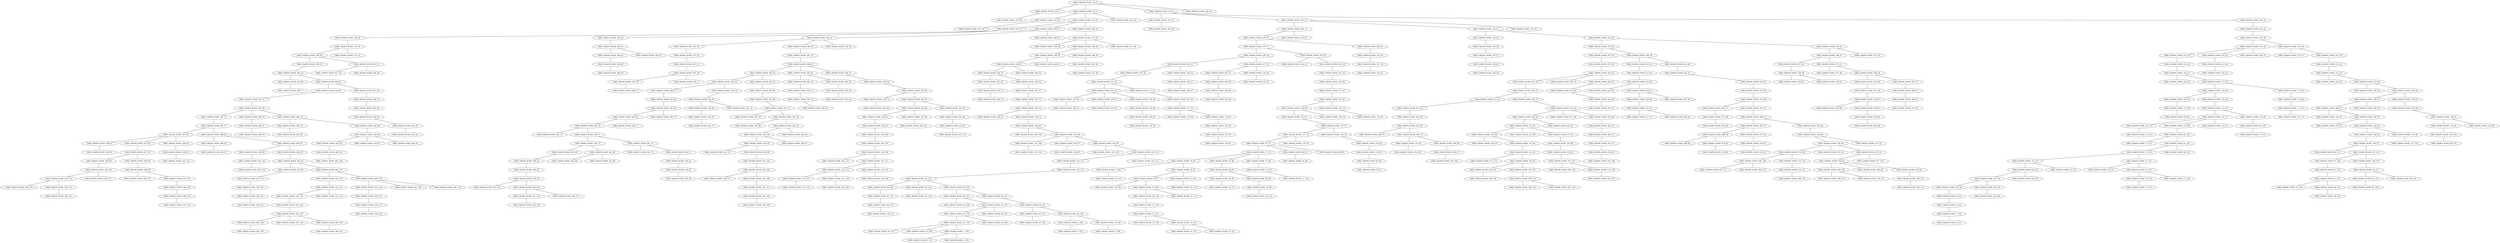 graph GRID_GRAPH_DIJKSTRA{
GRID_GRAPH_NODE_312_0 -- GRID_GRAPH_NODE_332_17 [weight=18];
GRID_GRAPH_NODE_312_0 -- GRID_GRAPH_NODE_311_6 [weight=9];
GRID_GRAPH_NODE_312_0 -- GRID_GRAPH_NODE_313_6 [weight=2];
GRID_GRAPH_NODE_312_0 -- GRID_GRAPH_NODE_292_19 [weight=18];
GRID_GRAPH_NODE_311_6 -- GRID_GRAPH_NODE_331_22 [weight=12];
GRID_GRAPH_NODE_311_6 -- GRID_GRAPH_NODE_310_10 [weight=9];
GRID_GRAPH_NODE_311_6 -- GRID_GRAPH_NODE_291_24 [weight=2];
GRID_GRAPH_NODE_313_6 -- GRID_GRAPH_NODE_333_23 [weight=10];
GRID_GRAPH_NODE_313_6 -- GRID_GRAPH_NODE_314_10 [weight=15];
GRID_GRAPH_NODE_313_6 -- GRID_GRAPH_NODE_293_10 [weight=1];
GRID_GRAPH_NODE_293_10 -- GRID_GRAPH_NODE_273_22 [weight=2];
GRID_GRAPH_NODE_310_10 -- GRID_GRAPH_NODE_330_25 [weight=16];
GRID_GRAPH_NODE_310_10 -- GRID_GRAPH_NODE_309_21 [weight=11];
GRID_GRAPH_NODE_310_10 -- GRID_GRAPH_NODE_290_18 [weight=18];
GRID_GRAPH_NODE_314_10 -- GRID_GRAPH_NODE_294_11 [weight=10];
GRID_GRAPH_NODE_314_10 -- GRID_GRAPH_NODE_334_12 [weight=2];
GRID_GRAPH_NODE_314_10 -- GRID_GRAPH_NODE_315_25 [weight=5];
GRID_GRAPH_NODE_294_11 -- GRID_GRAPH_NODE_295_16 [weight=1];
GRID_GRAPH_NODE_294_11 -- GRID_GRAPH_NODE_274_21 [weight=14];
GRID_GRAPH_NODE_334_12 -- GRID_GRAPH_NODE_335_30 [weight=11];
GRID_GRAPH_NODE_334_12 -- GRID_GRAPH_NODE_354_18 [weight=7];
GRID_GRAPH_NODE_295_16 -- GRID_GRAPH_NODE_275_17 [weight=17];
GRID_GRAPH_NODE_295_16 -- GRID_GRAPH_NODE_296_21 [weight=1];
GRID_GRAPH_NODE_275_17 -- GRID_GRAPH_NODE_276_18 [weight=8];
GRID_GRAPH_NODE_275_17 -- GRID_GRAPH_NODE_255_24 [weight=2];
GRID_GRAPH_NODE_332_17 -- GRID_GRAPH_NODE_352_29 [weight=5];
GRID_GRAPH_NODE_276_18 -- GRID_GRAPH_NODE_256_21 [weight=2];
GRID_GRAPH_NODE_276_18 -- GRID_GRAPH_NODE_277_25 [weight=18];
GRID_GRAPH_NODE_290_18 -- GRID_GRAPH_NODE_270_20 [weight=2];
GRID_GRAPH_NODE_354_18 -- GRID_GRAPH_NODE_374_20 [weight=11];
GRID_GRAPH_NODE_354_18 -- GRID_GRAPH_NODE_355_24 [weight=2];
GRID_GRAPH_NODE_270_20 -- GRID_GRAPH_NODE_250_38 [weight=18];
GRID_GRAPH_NODE_270_20 -- GRID_GRAPH_NODE_269_36 [weight=18];
GRID_GRAPH_NODE_270_20 -- GRID_GRAPH_NODE_271_35 [weight=8];
GRID_GRAPH_NODE_374_20 -- GRID_GRAPH_NODE_373_35 [weight=15];
GRID_GRAPH_NODE_374_20 -- GRID_GRAPH_NODE_394_38 [weight=16];
GRID_GRAPH_NODE_256_21 -- GRID_GRAPH_NODE_257_24 [weight=6];
GRID_GRAPH_NODE_256_21 -- GRID_GRAPH_NODE_236_22 [weight=6];
GRID_GRAPH_NODE_296_21 -- GRID_GRAPH_NODE_316_30 [weight=19];
GRID_GRAPH_NODE_309_21 -- GRID_GRAPH_NODE_308_25 [weight=8];
GRID_GRAPH_NODE_309_21 -- GRID_GRAPH_NODE_289_35 [weight=11];
GRID_GRAPH_NODE_236_22 -- GRID_GRAPH_NODE_216_37 [weight=11];
GRID_GRAPH_NODE_273_22 -- GRID_GRAPH_NODE_253_28 [weight=19];
GRID_GRAPH_NODE_331_22 -- GRID_GRAPH_NODE_351_28 [weight=6];
GRID_GRAPH_NODE_333_23 -- GRID_GRAPH_NODE_353_28 [weight=19];
GRID_GRAPH_NODE_255_24 -- GRID_GRAPH_NODE_254_25 [weight=7];
GRID_GRAPH_NODE_255_24 -- GRID_GRAPH_NODE_235_29 [weight=9];
GRID_GRAPH_NODE_257_24 -- GRID_GRAPH_NODE_237_29 [weight=6];
GRID_GRAPH_NODE_355_24 -- GRID_GRAPH_NODE_356_27 [weight=16];
GRID_GRAPH_NODE_355_24 -- GRID_GRAPH_NODE_375_32 [weight=10];
GRID_GRAPH_NODE_277_25 -- GRID_GRAPH_NODE_297_31 [weight=6];
GRID_GRAPH_NODE_277_25 -- GRID_GRAPH_NODE_278_36 [weight=16];
GRID_GRAPH_NODE_308_25 -- GRID_GRAPH_NODE_307_29 [weight=8];
GRID_GRAPH_NODE_308_25 -- GRID_GRAPH_NODE_288_30 [weight=9];
GRID_GRAPH_NODE_308_25 -- GRID_GRAPH_NODE_328_42 [weight=9];
GRID_GRAPH_NODE_330_25 -- GRID_GRAPH_NODE_350_28 [weight=2];
GRID_GRAPH_NODE_330_25 -- GRID_GRAPH_NODE_329_28 [weight=3];
GRID_GRAPH_NODE_356_27 -- GRID_GRAPH_NODE_357_39 [weight=4];
GRID_GRAPH_NODE_356_27 -- GRID_GRAPH_NODE_376_31 [weight=9];
GRID_GRAPH_NODE_253_28 -- GRID_GRAPH_NODE_233_36 [weight=12];
GRID_GRAPH_NODE_253_28 -- GRID_GRAPH_NODE_252_30 [weight=4];
GRID_GRAPH_NODE_329_28 -- GRID_GRAPH_NODE_349_31 [weight=18];
GRID_GRAPH_NODE_350_28 -- GRID_GRAPH_NODE_370_34 [weight=10];
GRID_GRAPH_NODE_235_29 -- GRID_GRAPH_NODE_215_35 [weight=4];
GRID_GRAPH_NODE_237_29 -- GRID_GRAPH_NODE_238_36 [weight=16];
GRID_GRAPH_NODE_237_29 -- GRID_GRAPH_NODE_217_41 [weight=7];
GRID_GRAPH_NODE_307_29 -- GRID_GRAPH_NODE_327_42 [weight=15];
GRID_GRAPH_NODE_252_30 -- GRID_GRAPH_NODE_272_32 [weight=13];
GRID_GRAPH_NODE_252_30 -- GRID_GRAPH_NODE_251_39 [weight=5];
GRID_GRAPH_NODE_288_30 -- GRID_GRAPH_NODE_287_35 [weight=11];
GRID_GRAPH_NODE_316_30 -- GRID_GRAPH_NODE_317_38 [weight=13];
GRID_GRAPH_NODE_335_30 -- GRID_GRAPH_NODE_336_36 [weight=16];
GRID_GRAPH_NODE_297_31 -- GRID_GRAPH_NODE_298_36 [weight=10];
GRID_GRAPH_NODE_349_31 -- GRID_GRAPH_NODE_369_42 [weight=16];
GRID_GRAPH_NODE_349_31 -- GRID_GRAPH_NODE_348_43 [weight=10];
GRID_GRAPH_NODE_376_31 -- GRID_GRAPH_NODE_377_49 [weight=10];
GRID_GRAPH_NODE_376_31 -- GRID_GRAPH_NODE_396_38 [weight=10];
GRID_GRAPH_NODE_370_34 -- GRID_GRAPH_NODE_390_49 [weight=6];
GRID_GRAPH_NODE_370_34 -- GRID_GRAPH_NODE_371_41 [weight=7];
GRID_GRAPH_NODE_215_35 -- GRID_GRAPH_NODE_195_46 [weight=19];
GRID_GRAPH_NODE_287_35 -- GRID_GRAPH_NODE_286_38 [weight=14];
GRID_GRAPH_NODE_373_35 -- GRID_GRAPH_NODE_372_40 [weight=16];
GRID_GRAPH_NODE_233_36 -- GRID_GRAPH_NODE_213_43 [weight=5];
GRID_GRAPH_NODE_233_36 -- GRID_GRAPH_NODE_232_42 [weight=3];
GRID_GRAPH_NODE_233_36 -- GRID_GRAPH_NODE_234_37 [weight=17];
GRID_GRAPH_NODE_238_36 -- GRID_GRAPH_NODE_218_39 [weight=1];
GRID_GRAPH_NODE_238_36 -- GRID_GRAPH_NODE_258_37 [weight=17];
GRID_GRAPH_NODE_238_36 -- GRID_GRAPH_NODE_239_40 [weight=8];
GRID_GRAPH_NODE_269_36 -- GRID_GRAPH_NODE_249_39 [weight=16];
GRID_GRAPH_NODE_269_36 -- GRID_GRAPH_NODE_268_38 [weight=17];
GRID_GRAPH_NODE_278_36 -- GRID_GRAPH_NODE_279_41 [weight=8];
GRID_GRAPH_NODE_298_36 -- GRID_GRAPH_NODE_299_44 [weight=11];
GRID_GRAPH_NODE_336_36 -- GRID_GRAPH_NODE_337_37 [weight=19];
GRID_GRAPH_NODE_216_37 -- GRID_GRAPH_NODE_196_47 [weight=16];
GRID_GRAPH_NODE_258_37 -- GRID_GRAPH_NODE_259_42 [weight=1];
GRID_GRAPH_NODE_337_37 -- GRID_GRAPH_NODE_338_44 [weight=11];
GRID_GRAPH_NODE_268_38 -- GRID_GRAPH_NODE_267_43 [weight=18];
GRID_GRAPH_NODE_286_38 -- GRID_GRAPH_NODE_306_40 [weight=13];
GRID_GRAPH_NODE_286_38 -- GRID_GRAPH_NODE_285_47 [weight=6];
GRID_GRAPH_NODE_286_38 -- GRID_GRAPH_NODE_266_42 [weight=18];
GRID_GRAPH_NODE_317_38 -- GRID_GRAPH_NODE_318_41 [weight=15];
GRID_GRAPH_NODE_394_38 -- GRID_GRAPH_NODE_395_42 [weight=7];
GRID_GRAPH_NODE_394_38 -- GRID_GRAPH_NODE_414_49 [weight=9];
GRID_GRAPH_NODE_396_38 -- GRID_GRAPH_NODE_416_46 [weight=12];
GRID_GRAPH_NODE_396_38 -- GRID_GRAPH_NODE_397_47 [weight=11];
GRID_GRAPH_NODE_218_39 -- GRID_GRAPH_NODE_198_57 [weight=7];
GRID_GRAPH_NODE_249_39 -- GRID_GRAPH_NODE_229_47 [weight=16];
GRID_GRAPH_NODE_249_39 -- GRID_GRAPH_NODE_248_54 [weight=15];
GRID_GRAPH_NODE_251_39 -- GRID_GRAPH_NODE_231_42 [weight=13];
GRID_GRAPH_NODE_357_39 -- GRID_GRAPH_NODE_358_48 [weight=1];
GRID_GRAPH_NODE_239_40 -- GRID_GRAPH_NODE_219_49 [weight=16];
GRID_GRAPH_NODE_306_40 -- GRID_GRAPH_NODE_326_44 [weight=14];
GRID_GRAPH_NODE_306_40 -- GRID_GRAPH_NODE_305_42 [weight=5];
GRID_GRAPH_NODE_372_40 -- GRID_GRAPH_NODE_392_41 [weight=11];
GRID_GRAPH_NODE_217_41 -- GRID_GRAPH_NODE_197_50 [weight=3];
GRID_GRAPH_NODE_392_41 -- GRID_GRAPH_NODE_412_48 [weight=2];
GRID_GRAPH_NODE_392_41 -- GRID_GRAPH_NODE_391_45 [weight=15];
GRID_GRAPH_NODE_392_41 -- GRID_GRAPH_NODE_393_45 [weight=12];
GRID_GRAPH_NODE_231_42 -- GRID_GRAPH_NODE_211_43 [weight=3];
GRID_GRAPH_NODE_232_42 -- GRID_GRAPH_NODE_212_44 [weight=2];
GRID_GRAPH_NODE_266_42 -- GRID_GRAPH_NODE_246_58 [weight=15];
GRID_GRAPH_NODE_305_42 -- GRID_GRAPH_NODE_304_56 [weight=6];
GRID_GRAPH_NODE_327_42 -- GRID_GRAPH_NODE_347_45 [weight=14];
GRID_GRAPH_NODE_369_42 -- GRID_GRAPH_NODE_368_46 [weight=19];
GRID_GRAPH_NODE_395_42 -- GRID_GRAPH_NODE_415_49 [weight=15];
GRID_GRAPH_NODE_211_43 -- GRID_GRAPH_NODE_191_60 [weight=17];
GRID_GRAPH_NODE_211_43 -- GRID_GRAPH_NODE_210_46 [weight=16];
GRID_GRAPH_NODE_213_43 -- GRID_GRAPH_NODE_214_44 [weight=17];
GRID_GRAPH_NODE_267_43 -- GRID_GRAPH_NODE_247_58 [weight=2];
GRID_GRAPH_NODE_212_44 -- GRID_GRAPH_NODE_192_53 [weight=10];
GRID_GRAPH_NODE_214_44 -- GRID_GRAPH_NODE_194_47 [weight=11];
GRID_GRAPH_NODE_299_44 -- GRID_GRAPH_NODE_319_50 [weight=10];
GRID_GRAPH_NODE_326_44 -- GRID_GRAPH_NODE_346_57 [weight=7];
GRID_GRAPH_NODE_326_44 -- GRID_GRAPH_NODE_325_56 [weight=5];
GRID_GRAPH_NODE_338_44 -- GRID_GRAPH_NODE_339_56 [weight=6];
GRID_GRAPH_NODE_347_45 -- GRID_GRAPH_NODE_367_59 [weight=17];
GRID_GRAPH_NODE_393_45 -- GRID_GRAPH_NODE_413_46 [weight=4];
GRID_GRAPH_NODE_195_46 -- GRID_GRAPH_NODE_175_51 [weight=2];
GRID_GRAPH_NODE_210_46 -- GRID_GRAPH_NODE_230_50 [weight=9];
GRID_GRAPH_NODE_210_46 -- GRID_GRAPH_NODE_190_54 [weight=5];
GRID_GRAPH_NODE_368_46 -- GRID_GRAPH_NODE_388_56 [weight=16];
GRID_GRAPH_NODE_413_46 -- GRID_GRAPH_NODE_433_60 [weight=3];
GRID_GRAPH_NODE_416_46 -- GRID_GRAPH_NODE_417_50 [weight=9];
GRID_GRAPH_NODE_194_47 -- GRID_GRAPH_NODE_193_58 [weight=18];
GRID_GRAPH_NODE_194_47 -- GRID_GRAPH_NODE_174_50 [weight=18];
GRID_GRAPH_NODE_229_47 -- GRID_GRAPH_NODE_228_54 [weight=9];
GRID_GRAPH_NODE_229_47 -- GRID_GRAPH_NODE_209_54 [weight=6];
GRID_GRAPH_NODE_285_47 -- GRID_GRAPH_NODE_284_53 [weight=19];
GRID_GRAPH_NODE_285_47 -- GRID_GRAPH_NODE_265_59 [weight=9];
GRID_GRAPH_NODE_397_47 -- GRID_GRAPH_NODE_398_51 [weight=8];
GRID_GRAPH_NODE_358_48 -- GRID_GRAPH_NODE_359_65 [weight=10];
GRID_GRAPH_NODE_358_48 -- GRID_GRAPH_NODE_378_53 [weight=9];
GRID_GRAPH_NODE_412_48 -- GRID_GRAPH_NODE_432_55 [weight=5];
GRID_GRAPH_NODE_219_49 -- GRID_GRAPH_NODE_199_65 [weight=14];
GRID_GRAPH_NODE_390_49 -- GRID_GRAPH_NODE_389_55 [weight=16];
GRID_GRAPH_NODE_390_49 -- GRID_GRAPH_NODE_410_53 [weight=4];
GRID_GRAPH_NODE_414_49 -- GRID_GRAPH_NODE_434_55 [weight=19];
GRID_GRAPH_NODE_415_49 -- GRID_GRAPH_NODE_435_50 [weight=16];
GRID_GRAPH_NODE_174_50 -- GRID_GRAPH_NODE_154_60 [weight=18];
GRID_GRAPH_NODE_174_50 -- GRID_GRAPH_NODE_173_63 [weight=4];
GRID_GRAPH_NODE_197_50 -- GRID_GRAPH_NODE_177_55 [weight=11];
GRID_GRAPH_NODE_417_50 -- GRID_GRAPH_NODE_418_57 [weight=9];
GRID_GRAPH_NODE_435_50 -- GRID_GRAPH_NODE_455_63 [weight=3];
GRID_GRAPH_NODE_435_50 -- GRID_GRAPH_NODE_436_52 [weight=16];
GRID_GRAPH_NODE_175_51 -- GRID_GRAPH_NODE_155_65 [weight=15];
GRID_GRAPH_NODE_398_51 -- GRID_GRAPH_NODE_399_53 [weight=10];
GRID_GRAPH_NODE_436_52 -- GRID_GRAPH_NODE_456_58 [weight=19];
GRID_GRAPH_NODE_436_52 -- GRID_GRAPH_NODE_437_60 [weight=15];
GRID_GRAPH_NODE_284_53 -- GRID_GRAPH_NODE_283_72 [weight=11];
GRID_GRAPH_NODE_399_53 -- GRID_GRAPH_NODE_379_54 [weight=16];
GRID_GRAPH_NODE_410_53 -- GRID_GRAPH_NODE_411_54 [weight=4];
GRID_GRAPH_NODE_410_53 -- GRID_GRAPH_NODE_430_58 [weight=12];
GRID_GRAPH_NODE_190_54 -- GRID_GRAPH_NODE_189_57 [weight=14];
GRID_GRAPH_NODE_190_54 -- GRID_GRAPH_NODE_170_63 [weight=16];
GRID_GRAPH_NODE_228_54 -- GRID_GRAPH_NODE_227_63 [weight=15];
GRID_GRAPH_NODE_228_54 -- GRID_GRAPH_NODE_208_56 [weight=6];
GRID_GRAPH_NODE_177_55 -- GRID_GRAPH_NODE_176_56 [weight=15];
GRID_GRAPH_NODE_177_55 -- GRID_GRAPH_NODE_178_63 [weight=15];
GRID_GRAPH_NODE_389_55 -- GRID_GRAPH_NODE_409_56 [weight=6];
GRID_GRAPH_NODE_432_55 -- GRID_GRAPH_NODE_431_61 [weight=4];
GRID_GRAPH_NODE_432_55 -- GRID_GRAPH_NODE_452_57 [weight=9];
GRID_GRAPH_NODE_434_55 -- GRID_GRAPH_NODE_454_56 [weight=5];
GRID_GRAPH_NODE_208_56 -- GRID_GRAPH_NODE_207_71 [weight=17];
GRID_GRAPH_NODE_304_56 -- GRID_GRAPH_NODE_303_66 [weight=15];
GRID_GRAPH_NODE_325_56 -- GRID_GRAPH_NODE_324_60 [weight=3];
GRID_GRAPH_NODE_409_56 -- GRID_GRAPH_NODE_429_68 [weight=18];
GRID_GRAPH_NODE_409_56 -- GRID_GRAPH_NODE_408_61 [weight=3];
GRID_GRAPH_NODE_454_56 -- GRID_GRAPH_NODE_474_62 [weight=15];
GRID_GRAPH_NODE_189_57 -- GRID_GRAPH_NODE_169_63 [weight=11];
GRID_GRAPH_NODE_189_57 -- GRID_GRAPH_NODE_188_70 [weight=16];
GRID_GRAPH_NODE_346_57 -- GRID_GRAPH_NODE_345_58 [weight=19];
GRID_GRAPH_NODE_418_57 -- GRID_GRAPH_NODE_419_66 [weight=6];
GRID_GRAPH_NODE_418_57 -- GRID_GRAPH_NODE_438_67 [weight=4];
GRID_GRAPH_NODE_452_57 -- GRID_GRAPH_NODE_472_58 [weight=2];
GRID_GRAPH_NODE_246_58 -- GRID_GRAPH_NODE_245_65 [weight=6];
GRID_GRAPH_NODE_345_58 -- GRID_GRAPH_NODE_365_60 [weight=6];
GRID_GRAPH_NODE_456_58 -- GRID_GRAPH_NODE_457_65 [weight=4];
GRID_GRAPH_NODE_472_58 -- GRID_GRAPH_NODE_492_68 [weight=9];
GRID_GRAPH_NODE_472_58 -- GRID_GRAPH_NODE_471_69 [weight=5];
GRID_GRAPH_NODE_472_58 -- GRID_GRAPH_NODE_473_69 [weight=19];
GRID_GRAPH_NODE_265_59 -- GRID_GRAPH_NODE_264_68 [weight=5];
GRID_GRAPH_NODE_367_59 -- GRID_GRAPH_NODE_387_68 [weight=3];
GRID_GRAPH_NODE_367_59 -- GRID_GRAPH_NODE_366_71 [weight=11];
GRID_GRAPH_NODE_154_60 -- GRID_GRAPH_NODE_134_76 [weight=4];
GRID_GRAPH_NODE_154_60 -- GRID_GRAPH_NODE_153_64 [weight=8];
GRID_GRAPH_NODE_324_60 -- GRID_GRAPH_NODE_344_64 [weight=18];
GRID_GRAPH_NODE_324_60 -- GRID_GRAPH_NODE_323_73 [weight=4];
GRID_GRAPH_NODE_365_60 -- GRID_GRAPH_NODE_364_63 [weight=16];
GRID_GRAPH_NODE_365_60 -- GRID_GRAPH_NODE_385_79 [weight=17];
GRID_GRAPH_NODE_433_60 -- GRID_GRAPH_NODE_453_67 [weight=15];
GRID_GRAPH_NODE_408_61 -- GRID_GRAPH_NODE_428_66 [weight=9];
GRID_GRAPH_NODE_408_61 -- GRID_GRAPH_NODE_407_66 [weight=10];
GRID_GRAPH_NODE_431_61 -- GRID_GRAPH_NODE_451_65 [weight=3];
GRID_GRAPH_NODE_474_62 -- GRID_GRAPH_NODE_475_68 [weight=13];
GRID_GRAPH_NODE_169_63 -- GRID_GRAPH_NODE_149_79 [weight=19];
GRID_GRAPH_NODE_169_63 -- GRID_GRAPH_NODE_168_70 [weight=5];
GRID_GRAPH_NODE_170_63 -- GRID_GRAPH_NODE_150_68 [weight=4];
GRID_GRAPH_NODE_173_63 -- GRID_GRAPH_NODE_172_66 [weight=18];
GRID_GRAPH_NODE_178_63 -- GRID_GRAPH_NODE_158_70 [weight=15];
GRID_GRAPH_NODE_227_63 -- GRID_GRAPH_NODE_226_71 [weight=10];
GRID_GRAPH_NODE_364_63 -- GRID_GRAPH_NODE_363_70 [weight=12];
GRID_GRAPH_NODE_364_63 -- GRID_GRAPH_NODE_384_77 [weight=17];
GRID_GRAPH_NODE_153_64 -- GRID_GRAPH_NODE_133_70 [weight=6];
GRID_GRAPH_NODE_344_64 -- GRID_GRAPH_NODE_343_67 [weight=6];
GRID_GRAPH_NODE_155_65 -- GRID_GRAPH_NODE_156_66 [weight=11];
GRID_GRAPH_NODE_155_65 -- GRID_GRAPH_NODE_135_78 [weight=14];
GRID_GRAPH_NODE_199_65 -- GRID_GRAPH_NODE_179_78 [weight=17];
GRID_GRAPH_NODE_245_65 -- GRID_GRAPH_NODE_225_76 [weight=5];
GRID_GRAPH_NODE_245_65 -- GRID_GRAPH_NODE_244_79 [weight=19];
GRID_GRAPH_NODE_451_65 -- GRID_GRAPH_NODE_450_66 [weight=10];
GRID_GRAPH_NODE_457_65 -- GRID_GRAPH_NODE_477_76 [weight=18];
GRID_GRAPH_NODE_457_65 -- GRID_GRAPH_NODE_458_83 [weight=1];
GRID_GRAPH_NODE_156_66 -- GRID_GRAPH_NODE_157_67 [weight=11];
GRID_GRAPH_NODE_156_66 -- GRID_GRAPH_NODE_136_78 [weight=2];
GRID_GRAPH_NODE_172_66 -- GRID_GRAPH_NODE_171_67 [weight=5];
GRID_GRAPH_NODE_303_66 -- GRID_GRAPH_NODE_302_75 [weight=12];
GRID_GRAPH_NODE_407_66 -- GRID_GRAPH_NODE_406_74 [weight=3];
GRID_GRAPH_NODE_428_66 -- GRID_GRAPH_NODE_427_67 [weight=3];
GRID_GRAPH_NODE_450_66 -- GRID_GRAPH_NODE_470_68 [weight=19];
GRID_GRAPH_NODE_157_67 -- GRID_GRAPH_NODE_137_70 [weight=1];
GRID_GRAPH_NODE_171_67 -- GRID_GRAPH_NODE_151_73 [weight=17];
GRID_GRAPH_NODE_343_67 -- GRID_GRAPH_NODE_342_78 [weight=13];
GRID_GRAPH_NODE_427_67 -- GRID_GRAPH_NODE_447_69 [weight=9];
GRID_GRAPH_NODE_438_67 -- GRID_GRAPH_NODE_439_83 [weight=7];
GRID_GRAPH_NODE_150_68 -- GRID_GRAPH_NODE_130_83 [weight=2];
GRID_GRAPH_NODE_264_68 -- GRID_GRAPH_NODE_263_82 [weight=4];
GRID_GRAPH_NODE_387_68 -- GRID_GRAPH_NODE_386_75 [weight=9];
GRID_GRAPH_NODE_429_68 -- GRID_GRAPH_NODE_449_77 [weight=7];
GRID_GRAPH_NODE_470_68 -- GRID_GRAPH_NODE_469_76 [weight=13];
GRID_GRAPH_NODE_470_68 -- GRID_GRAPH_NODE_490_76 [weight=12];
GRID_GRAPH_NODE_475_68 -- GRID_GRAPH_NODE_495_71 [weight=3];
GRID_GRAPH_NODE_475_68 -- GRID_GRAPH_NODE_476_70 [weight=18];
GRID_GRAPH_NODE_492_68 -- GRID_GRAPH_NODE_512_74 [weight=7];
GRID_GRAPH_NODE_492_68 -- GRID_GRAPH_NODE_491_81 [weight=16];
GRID_GRAPH_NODE_447_69 -- GRID_GRAPH_NODE_467_73 [weight=18];
GRID_GRAPH_NODE_447_69 -- GRID_GRAPH_NODE_448_70 [weight=12];
GRID_GRAPH_NODE_447_69 -- GRID_GRAPH_NODE_446_72 [weight=8];
GRID_GRAPH_NODE_473_69 -- GRID_GRAPH_NODE_493_72 [weight=5];
GRID_GRAPH_NODE_133_70 -- GRID_GRAPH_NODE_132_71 [weight=18];
GRID_GRAPH_NODE_133_70 -- GRID_GRAPH_NODE_113_87 [weight=8];
GRID_GRAPH_NODE_137_70 -- GRID_GRAPH_NODE_117_73 [weight=1];
GRID_GRAPH_NODE_137_70 -- GRID_GRAPH_NODE_138_79 [weight=10];
GRID_GRAPH_NODE_158_70 -- GRID_GRAPH_NODE_159_76 [weight=13];
GRID_GRAPH_NODE_168_70 -- GRID_GRAPH_NODE_167_81 [weight=3];
GRID_GRAPH_NODE_168_70 -- GRID_GRAPH_NODE_148_82 [weight=2];
GRID_GRAPH_NODE_363_70 -- GRID_GRAPH_NODE_383_74 [weight=14];
GRID_GRAPH_NODE_363_70 -- GRID_GRAPH_NODE_362_71 [weight=17];
GRID_GRAPH_NODE_448_70 -- GRID_GRAPH_NODE_468_71 [weight=7];
GRID_GRAPH_NODE_476_70 -- GRID_GRAPH_NODE_496_74 [weight=14];
GRID_GRAPH_NODE_132_71 -- GRID_GRAPH_NODE_131_79 [weight=4];
GRID_GRAPH_NODE_132_71 -- GRID_GRAPH_NODE_112_86 [weight=8];
GRID_GRAPH_NODE_132_71 -- GRID_GRAPH_NODE_152_73 [weight=11];
GRID_GRAPH_NODE_207_71 -- GRID_GRAPH_NODE_187_72 [weight=6];
GRID_GRAPH_NODE_226_71 -- GRID_GRAPH_NODE_206_75 [weight=11];
GRID_GRAPH_NODE_362_71 -- GRID_GRAPH_NODE_382_72 [weight=16];
GRID_GRAPH_NODE_362_71 -- GRID_GRAPH_NODE_361_72 [weight=7];
GRID_GRAPH_NODE_468_71 -- GRID_GRAPH_NODE_488_78 [weight=2];
GRID_GRAPH_NODE_495_71 -- GRID_GRAPH_NODE_515_86 [weight=16];
GRID_GRAPH_NODE_187_72 -- GRID_GRAPH_NODE_186_74 [weight=13];
GRID_GRAPH_NODE_283_72 -- GRID_GRAPH_NODE_282_78 [weight=4];
GRID_GRAPH_NODE_361_72 -- GRID_GRAPH_NODE_341_79 [weight=17];
GRID_GRAPH_NODE_361_72 -- GRID_GRAPH_NODE_360_73 [weight=6];
GRID_GRAPH_NODE_382_72 -- GRID_GRAPH_NODE_381_80 [weight=16];
GRID_GRAPH_NODE_382_72 -- GRID_GRAPH_NODE_402_89 [weight=10];
GRID_GRAPH_NODE_446_72 -- GRID_GRAPH_NODE_426_79 [weight=14];
GRID_GRAPH_NODE_446_72 -- GRID_GRAPH_NODE_445_84 [weight=4];
GRID_GRAPH_NODE_493_72 -- GRID_GRAPH_NODE_494_73 [weight=9];
GRID_GRAPH_NODE_117_73 -- GRID_GRAPH_NODE_97_77 [weight=9];
GRID_GRAPH_NODE_117_73 -- GRID_GRAPH_NODE_116_79 [weight=18];
GRID_GRAPH_NODE_360_73 -- GRID_GRAPH_NODE_340_81 [weight=15];
GRID_GRAPH_NODE_467_73 -- GRID_GRAPH_NODE_487_77 [weight=13];
GRID_GRAPH_NODE_494_73 -- GRID_GRAPH_NODE_514_75 [weight=4];
GRID_GRAPH_NODE_186_74 -- GRID_GRAPH_NODE_185_93 [weight=2];
GRID_GRAPH_NODE_186_74 -- GRID_GRAPH_NODE_166_76 [weight=7];
GRID_GRAPH_NODE_406_74 -- GRID_GRAPH_NODE_405_82 [weight=11];
GRID_GRAPH_NODE_496_74 -- GRID_GRAPH_NODE_497_76 [weight=9];
GRID_GRAPH_NODE_496_74 -- GRID_GRAPH_NODE_516_84 [weight=5];
GRID_GRAPH_NODE_512_74 -- GRID_GRAPH_NODE_532_80 [weight=9];
GRID_GRAPH_NODE_512_74 -- GRID_GRAPH_NODE_511_90 [weight=10];
GRID_GRAPH_NODE_512_74 -- GRID_GRAPH_NODE_513_76 [weight=11];
GRID_GRAPH_NODE_302_75 -- GRID_GRAPH_NODE_322_78 [weight=15];
GRID_GRAPH_NODE_302_75 -- GRID_GRAPH_NODE_301_82 [weight=14];
GRID_GRAPH_NODE_514_75 -- GRID_GRAPH_NODE_534_94 [weight=15];
GRID_GRAPH_NODE_134_76 -- GRID_GRAPH_NODE_114_90 [weight=11];
GRID_GRAPH_NODE_159_76 -- GRID_GRAPH_NODE_139_92 [weight=1];
GRID_GRAPH_NODE_166_76 -- GRID_GRAPH_NODE_146_84 [weight=18];
GRID_GRAPH_NODE_225_76 -- GRID_GRAPH_NODE_205_84 [weight=7];
GRID_GRAPH_NODE_490_76 -- GRID_GRAPH_NODE_510_95 [weight=14];
GRID_GRAPH_NODE_490_76 -- GRID_GRAPH_NODE_489_80 [weight=7];
GRID_GRAPH_NODE_497_76 -- GRID_GRAPH_NODE_498_90 [weight=2];
GRID_GRAPH_NODE_497_76 -- GRID_GRAPH_NODE_517_85 [weight=19];
GRID_GRAPH_NODE_513_76 -- GRID_GRAPH_NODE_533_88 [weight=9];
GRID_GRAPH_NODE_487_77 -- GRID_GRAPH_NODE_507_80 [weight=17];
GRID_GRAPH_NODE_487_77 -- GRID_GRAPH_NODE_486_80 [weight=12];
GRID_GRAPH_NODE_97_77 -- GRID_GRAPH_NODE_77_79 [weight=12];
GRID_GRAPH_NODE_97_77 -- GRID_GRAPH_NODE_96_83 [weight=11];
GRID_GRAPH_NODE_97_77 -- GRID_GRAPH_NODE_98_89 [weight=2];
GRID_GRAPH_NODE_135_78 -- GRID_GRAPH_NODE_115_97 [weight=9];
GRID_GRAPH_NODE_282_78 -- GRID_GRAPH_NODE_262_87 [weight=1];
GRID_GRAPH_NODE_131_79 -- GRID_GRAPH_NODE_111_91 [weight=13];
GRID_GRAPH_NODE_138_79 -- GRID_GRAPH_NODE_118_82 [weight=3];
GRID_GRAPH_NODE_244_79 -- GRID_GRAPH_NODE_224_84 [weight=14];
GRID_GRAPH_NODE_244_79 -- GRID_GRAPH_NODE_243_81 [weight=2];
GRID_GRAPH_NODE_426_79 -- GRID_GRAPH_NODE_425_85 [weight=13];
GRID_GRAPH_NODE_77_79 -- GRID_GRAPH_NODE_76_93 [weight=2];
GRID_GRAPH_NODE_77_79 -- GRID_GRAPH_NODE_78_86 [weight=6];
GRID_GRAPH_NODE_77_79 -- GRID_GRAPH_NODE_57_96 [weight=19];
GRID_GRAPH_NODE_381_80 -- GRID_GRAPH_NODE_380_82 [weight=2];
GRID_GRAPH_NODE_486_80 -- GRID_GRAPH_NODE_466_82 [weight=5];
GRID_GRAPH_NODE_486_80 -- GRID_GRAPH_NODE_485_87 [weight=4];
GRID_GRAPH_NODE_489_80 -- GRID_GRAPH_NODE_509_97 [weight=15];
GRID_GRAPH_NODE_507_80 -- GRID_GRAPH_NODE_508_87 [weight=1];
GRID_GRAPH_NODE_507_80 -- GRID_GRAPH_NODE_527_82 [weight=6];
GRID_GRAPH_NODE_507_80 -- GRID_GRAPH_NODE_506_83 [weight=7];
GRID_GRAPH_NODE_532_80 -- GRID_GRAPH_NODE_552_95 [weight=11];
GRID_GRAPH_NODE_532_80 -- GRID_GRAPH_NODE_531_86 [weight=10];
GRID_GRAPH_NODE_243_81 -- GRID_GRAPH_NODE_242_89 [weight=14];
GRID_GRAPH_NODE_340_81 -- GRID_GRAPH_NODE_320_87 [weight=11];
GRID_GRAPH_NODE_118_82 -- GRID_GRAPH_NODE_119_85 [weight=4];
GRID_GRAPH_NODE_148_82 -- GRID_GRAPH_NODE_128_93 [weight=17];
GRID_GRAPH_NODE_148_82 -- GRID_GRAPH_NODE_147_90 [weight=8];
GRID_GRAPH_NODE_301_82 -- GRID_GRAPH_NODE_321_88 [weight=5];
GRID_GRAPH_NODE_301_82 -- GRID_GRAPH_NODE_281_83 [weight=4];
GRID_GRAPH_NODE_380_82 -- GRID_GRAPH_NODE_400_91 [weight=5];
GRID_GRAPH_NODE_405_82 -- GRID_GRAPH_NODE_404_85 [weight=16];
GRID_GRAPH_NODE_466_82 -- GRID_GRAPH_NODE_465_97 [weight=18];
GRID_GRAPH_NODE_527_82 -- GRID_GRAPH_NODE_547_95 [weight=8];
GRID_GRAPH_NODE_130_83 -- GRID_GRAPH_NODE_110_95 [weight=7];
GRID_GRAPH_NODE_130_83 -- GRID_GRAPH_NODE_129_88 [weight=2];
GRID_GRAPH_NODE_281_83 -- GRID_GRAPH_NODE_261_86 [weight=6];
GRID_GRAPH_NODE_281_83 -- GRID_GRAPH_NODE_280_94 [weight=5];
GRID_GRAPH_NODE_439_83 -- GRID_GRAPH_NODE_459_84 [weight=2];
GRID_GRAPH_NODE_506_83 -- GRID_GRAPH_NODE_526_95 [weight=19];
GRID_GRAPH_NODE_96_83 -- GRID_GRAPH_NODE_95_99 [weight=4];
GRID_GRAPH_NODE_146_84 -- GRID_GRAPH_NODE_126_102 [weight=14];
GRID_GRAPH_NODE_146_84 -- GRID_GRAPH_NODE_145_85 [weight=4];
GRID_GRAPH_NODE_224_84 -- GRID_GRAPH_NODE_204_91 [weight=1];
GRID_GRAPH_NODE_224_84 -- GRID_GRAPH_NODE_223_90 [weight=4];
GRID_GRAPH_NODE_445_84 -- GRID_GRAPH_NODE_444_86 [weight=19];
GRID_GRAPH_NODE_516_84 -- GRID_GRAPH_NODE_536_86 [weight=9];
GRID_GRAPH_NODE_119_85 -- GRID_GRAPH_NODE_99_88 [weight=14];
GRID_GRAPH_NODE_145_85 -- GRID_GRAPH_NODE_125_104 [weight=11];
GRID_GRAPH_NODE_145_85 -- GRID_GRAPH_NODE_165_87 [weight=16];
GRID_GRAPH_NODE_145_85 -- GRID_GRAPH_NODE_144_98 [weight=11];
GRID_GRAPH_NODE_404_85 -- GRID_GRAPH_NODE_403_87 [weight=1];
GRID_GRAPH_NODE_517_85 -- GRID_GRAPH_NODE_518_91 [weight=7];
GRID_GRAPH_NODE_112_86 -- GRID_GRAPH_NODE_92_102 [weight=15];
GRID_GRAPH_NODE_261_86 -- GRID_GRAPH_NODE_241_94 [weight=18];
GRID_GRAPH_NODE_261_86 -- GRID_GRAPH_NODE_260_97 [weight=13];
GRID_GRAPH_NODE_444_86 -- GRID_GRAPH_NODE_443_92 [weight=16];
GRID_GRAPH_NODE_444_86 -- GRID_GRAPH_NODE_424_87 [weight=16];
GRID_GRAPH_NODE_444_86 -- GRID_GRAPH_NODE_464_91 [weight=9];
GRID_GRAPH_NODE_515_86 -- GRID_GRAPH_NODE_535_89 [weight=15];
GRID_GRAPH_NODE_531_86 -- GRID_GRAPH_NODE_551_94 [weight=15];
GRID_GRAPH_NODE_536_86 -- GRID_GRAPH_NODE_556_89 [weight=4];
GRID_GRAPH_NODE_536_86 -- GRID_GRAPH_NODE_537_93 [weight=1];
GRID_GRAPH_NODE_78_86 -- GRID_GRAPH_NODE_58_87 [weight=14];
GRID_GRAPH_NODE_113_87 -- GRID_GRAPH_NODE_93_100 [weight=5];
GRID_GRAPH_NODE_165_87 -- GRID_GRAPH_NODE_164_95 [weight=16];
GRID_GRAPH_NODE_320_87 -- GRID_GRAPH_NODE_300_99 [weight=13];
GRID_GRAPH_NODE_403_87 -- GRID_GRAPH_NODE_423_92 [weight=13];
GRID_GRAPH_NODE_485_87 -- GRID_GRAPH_NODE_505_98 [weight=6];
GRID_GRAPH_NODE_485_87 -- GRID_GRAPH_NODE_484_93 [weight=17];
GRID_GRAPH_NODE_508_87 -- GRID_GRAPH_NODE_528_93 [weight=2];
GRID_GRAPH_NODE_58_87 -- GRID_GRAPH_NODE_38_99 [weight=14];
GRID_GRAPH_NODE_58_87 -- GRID_GRAPH_NODE_59_89 [weight=9];
GRID_GRAPH_NODE_533_88 -- GRID_GRAPH_NODE_553_95 [weight=7];
GRID_GRAPH_NODE_99_88 -- GRID_GRAPH_NODE_79_91 [weight=18];
GRID_GRAPH_NODE_242_89 -- GRID_GRAPH_NODE_222_95 [weight=7];
GRID_GRAPH_NODE_402_89 -- GRID_GRAPH_NODE_422_99 [weight=7];
GRID_GRAPH_NODE_402_89 -- GRID_GRAPH_NODE_401_90 [weight=17];
GRID_GRAPH_NODE_556_89 -- GRID_GRAPH_NODE_576_104 [weight=17];
GRID_GRAPH_NODE_556_89 -- GRID_GRAPH_NODE_555_93 [weight=13];
GRID_GRAPH_NODE_556_89 -- GRID_GRAPH_NODE_557_91 [weight=15];
GRID_GRAPH_NODE_59_89 -- GRID_GRAPH_NODE_39_99 [weight=6];
GRID_GRAPH_NODE_114_90 -- GRID_GRAPH_NODE_94_99 [weight=17];
GRID_GRAPH_NODE_147_90 -- GRID_GRAPH_NODE_127_103 [weight=16];
GRID_GRAPH_NODE_223_90 -- GRID_GRAPH_NODE_203_102 [weight=3];
GRID_GRAPH_NODE_498_90 -- GRID_GRAPH_NODE_499_98 [weight=7];
GRID_GRAPH_NODE_498_90 -- GRID_GRAPH_NODE_478_91 [weight=16];
GRID_GRAPH_NODE_204_91 -- GRID_GRAPH_NODE_184_93 [weight=4];
GRID_GRAPH_NODE_400_91 -- GRID_GRAPH_NODE_420_92 [weight=7];
GRID_GRAPH_NODE_478_91 -- GRID_GRAPH_NODE_479_96 [weight=8];
GRID_GRAPH_NODE_518_91 -- GRID_GRAPH_NODE_519_95 [weight=10];
GRID_GRAPH_NODE_557_91 -- GRID_GRAPH_NODE_558_94 [weight=6];
GRID_GRAPH_NODE_557_91 -- GRID_GRAPH_NODE_577_102 [weight=16];
GRID_GRAPH_NODE_420_92 -- GRID_GRAPH_NODE_421_102 [weight=3];
GRID_GRAPH_NODE_420_92 -- GRID_GRAPH_NODE_440_101 [weight=18];
GRID_GRAPH_NODE_443_92 -- GRID_GRAPH_NODE_463_94 [weight=12];
GRID_GRAPH_NODE_128_93 -- GRID_GRAPH_NODE_108_97 [weight=4];
GRID_GRAPH_NODE_184_93 -- GRID_GRAPH_NODE_183_100 [weight=15];
GRID_GRAPH_NODE_484_93 -- GRID_GRAPH_NODE_483_94 [weight=3];
GRID_GRAPH_NODE_76_93 -- GRID_GRAPH_NODE_75_96 [weight=3];
GRID_GRAPH_NODE_76_93 -- GRID_GRAPH_NODE_56_95 [weight=12];
GRID_GRAPH_NODE_241_94 -- GRID_GRAPH_NODE_221_107 [weight=5];
GRID_GRAPH_NODE_241_94 -- GRID_GRAPH_NODE_240_96 [weight=13];
GRID_GRAPH_NODE_463_94 -- GRID_GRAPH_NODE_462_100 [weight=6];
GRID_GRAPH_NODE_483_94 -- GRID_GRAPH_NODE_503_98 [weight=18];
GRID_GRAPH_NODE_483_94 -- GRID_GRAPH_NODE_482_101 [weight=12];
GRID_GRAPH_NODE_534_94 -- GRID_GRAPH_NODE_554_106 [weight=16];
GRID_GRAPH_NODE_551_94 -- GRID_GRAPH_NODE_571_112 [weight=2];
GRID_GRAPH_NODE_551_94 -- GRID_GRAPH_NODE_550_95 [weight=18];
GRID_GRAPH_NODE_558_94 -- GRID_GRAPH_NODE_559_100 [weight=15];
GRID_GRAPH_NODE_558_94 -- GRID_GRAPH_NODE_538_98 [weight=15];
GRID_GRAPH_NODE_558_94 -- GRID_GRAPH_NODE_578_95 [weight=7];
GRID_GRAPH_NODE_110_95 -- GRID_GRAPH_NODE_109_102 [weight=9];
GRID_GRAPH_NODE_222_95 -- GRID_GRAPH_NODE_202_112 [weight=6];
GRID_GRAPH_NODE_510_95 -- GRID_GRAPH_NODE_530_100 [weight=7];
GRID_GRAPH_NODE_526_95 -- GRID_GRAPH_NODE_525_112 [weight=7];
GRID_GRAPH_NODE_547_95 -- GRID_GRAPH_NODE_546_96 [weight=7];
GRID_GRAPH_NODE_547_95 -- GRID_GRAPH_NODE_548_96 [weight=9];
GRID_GRAPH_NODE_550_95 -- GRID_GRAPH_NODE_549_101 [weight=14];
GRID_GRAPH_NODE_550_95 -- GRID_GRAPH_NODE_570_107 [weight=14];
GRID_GRAPH_NODE_553_95 -- GRID_GRAPH_NODE_573_101 [weight=2];
GRID_GRAPH_NODE_56_95 -- GRID_GRAPH_NODE_36_97 [weight=14];
GRID_GRAPH_NODE_56_95 -- GRID_GRAPH_NODE_55_105 [weight=13];
GRID_GRAPH_NODE_578_95 -- GRID_GRAPH_NODE_598_101 [weight=7];
GRID_GRAPH_NODE_240_96 -- GRID_GRAPH_NODE_220_101 [weight=18];
GRID_GRAPH_NODE_546_96 -- GRID_GRAPH_NODE_545_103 [weight=18];
GRID_GRAPH_NODE_548_96 -- GRID_GRAPH_NODE_568_99 [weight=10];
GRID_GRAPH_NODE_57_96 -- GRID_GRAPH_NODE_37_101 [weight=16];
GRID_GRAPH_NODE_75_96 -- GRID_GRAPH_NODE_74_112 [weight=15];
GRID_GRAPH_NODE_108_97 -- GRID_GRAPH_NODE_88_112 [weight=12];
GRID_GRAPH_NODE_108_97 -- GRID_GRAPH_NODE_107_101 [weight=19];
GRID_GRAPH_NODE_36_97 -- GRID_GRAPH_NODE_16_105 [weight=11];
GRID_GRAPH_NODE_36_97 -- GRID_GRAPH_NODE_35_100 [weight=9];
GRID_GRAPH_NODE_509_97 -- GRID_GRAPH_NODE_529_104 [weight=1];
GRID_GRAPH_NODE_144_98 -- GRID_GRAPH_NODE_143_105 [weight=16];
GRID_GRAPH_NODE_144_98 -- GRID_GRAPH_NODE_124_110 [weight=3];
GRID_GRAPH_NODE_503_98 -- GRID_GRAPH_NODE_523_115 [weight=3];
GRID_GRAPH_NODE_505_98 -- GRID_GRAPH_NODE_504_103 [weight=16];
GRID_GRAPH_NODE_38_99 -- GRID_GRAPH_NODE_18_112 [weight=15];
GRID_GRAPH_NODE_39_99 -- GRID_GRAPH_NODE_19_113 [weight=2];
GRID_GRAPH_NODE_568_99 -- GRID_GRAPH_NODE_588_114 [weight=16];
GRID_GRAPH_NODE_568_99 -- GRID_GRAPH_NODE_567_103 [weight=14];
GRID_GRAPH_NODE_183_100 -- GRID_GRAPH_NODE_163_105 [weight=17];
GRID_GRAPH_NODE_35_100 -- GRID_GRAPH_NODE_34_118 [weight=3];
GRID_GRAPH_NODE_35_100 -- GRID_GRAPH_NODE_15_114 [weight=1];
GRID_GRAPH_NODE_559_100 -- GRID_GRAPH_NODE_539_101 [weight=9];
GRID_GRAPH_NODE_559_100 -- GRID_GRAPH_NODE_579_101 [weight=1];
GRID_GRAPH_NODE_93_100 -- GRID_GRAPH_NODE_73_115 [weight=19];
GRID_GRAPH_NODE_107_101 -- GRID_GRAPH_NODE_87_120 [weight=13];
GRID_GRAPH_NODE_107_101 -- GRID_GRAPH_NODE_106_107 [weight=18];
GRID_GRAPH_NODE_220_101 -- GRID_GRAPH_NODE_200_102 [weight=7];
GRID_GRAPH_NODE_37_101 -- GRID_GRAPH_NODE_17_114 [weight=15];
GRID_GRAPH_NODE_440_101 -- GRID_GRAPH_NODE_441_103 [weight=18];
GRID_GRAPH_NODE_440_101 -- GRID_GRAPH_NODE_460_117 [weight=6];
GRID_GRAPH_NODE_482_101 -- GRID_GRAPH_NODE_502_110 [weight=10];
GRID_GRAPH_NODE_482_101 -- GRID_GRAPH_NODE_481_102 [weight=5];
GRID_GRAPH_NODE_549_101 -- GRID_GRAPH_NODE_569_106 [weight=18];
GRID_GRAPH_NODE_573_101 -- GRID_GRAPH_NODE_593_120 [weight=4];
GRID_GRAPH_NODE_573_101 -- GRID_GRAPH_NODE_572_108 [weight=7];
GRID_GRAPH_NODE_598_101 -- GRID_GRAPH_NODE_599_114 [weight=3];
GRID_GRAPH_NODE_109_102 -- GRID_GRAPH_NODE_89_114 [weight=4];
GRID_GRAPH_NODE_200_102 -- GRID_GRAPH_NODE_180_111 [weight=14];
GRID_GRAPH_NODE_200_102 -- GRID_GRAPH_NODE_201_106 [weight=16];
GRID_GRAPH_NODE_481_102 -- GRID_GRAPH_NODE_501_120 [weight=12];
GRID_GRAPH_NODE_481_102 -- GRID_GRAPH_NODE_461_104 [weight=8];
GRID_GRAPH_NODE_481_102 -- GRID_GRAPH_NODE_480_119 [weight=5];
GRID_GRAPH_NODE_92_102 -- GRID_GRAPH_NODE_72_113 [weight=4];
GRID_GRAPH_NODE_92_102 -- GRID_GRAPH_NODE_91_103 [weight=17];
GRID_GRAPH_NODE_441_103 -- GRID_GRAPH_NODE_442_106 [weight=9];
GRID_GRAPH_NODE_504_103 -- GRID_GRAPH_NODE_524_116 [weight=16];
GRID_GRAPH_NODE_545_103 -- GRID_GRAPH_NODE_565_112 [weight=1];
GRID_GRAPH_NODE_545_103 -- GRID_GRAPH_NODE_544_115 [weight=3];
GRID_GRAPH_NODE_567_103 -- GRID_GRAPH_NODE_566_106 [weight=11];
GRID_GRAPH_NODE_91_103 -- GRID_GRAPH_NODE_71_110 [weight=14];
GRID_GRAPH_NODE_91_103 -- GRID_GRAPH_NODE_90_105 [weight=19];
GRID_GRAPH_NODE_125_104 -- GRID_GRAPH_NODE_105_114 [weight=7];
GRID_GRAPH_NODE_576_104 -- GRID_GRAPH_NODE_596_109 [weight=14];
GRID_GRAPH_NODE_576_104 -- GRID_GRAPH_NODE_575_110 [weight=16];
GRID_GRAPH_NODE_163_105 -- GRID_GRAPH_NODE_162_106 [weight=19];
GRID_GRAPH_NODE_55_105 -- GRID_GRAPH_NODE_54_118 [weight=8];
GRID_GRAPH_NODE_162_106 -- GRID_GRAPH_NODE_182_113 [weight=2];
GRID_GRAPH_NODE_162_106 -- GRID_GRAPH_NODE_142_111 [weight=14];
GRID_GRAPH_NODE_201_106 -- GRID_GRAPH_NODE_181_113 [weight=18];
GRID_GRAPH_NODE_566_106 -- GRID_GRAPH_NODE_586_116 [weight=5];
GRID_GRAPH_NODE_106_107 -- GRID_GRAPH_NODE_86_117 [weight=17];
GRID_GRAPH_NODE_570_107 -- GRID_GRAPH_NODE_590_112 [weight=9];
GRID_GRAPH_NODE_572_108 -- GRID_GRAPH_NODE_592_113 [weight=10];
GRID_GRAPH_NODE_596_109 -- GRID_GRAPH_NODE_597_111 [weight=8];
GRID_GRAPH_NODE_596_109 -- GRID_GRAPH_NODE_595_125 [weight=9];
GRID_GRAPH_NODE_124_110 -- GRID_GRAPH_NODE_123_112 [weight=4];
GRID_GRAPH_NODE_124_110 -- GRID_GRAPH_NODE_104_121 [weight=16];
GRID_GRAPH_NODE_502_110 -- GRID_GRAPH_NODE_522_121 [weight=19];
GRID_GRAPH_NODE_575_110 -- GRID_GRAPH_NODE_574_111 [weight=16];
GRID_GRAPH_NODE_71_110 -- GRID_GRAPH_NODE_70_115 [weight=2];
GRID_GRAPH_NODE_71_110 -- GRID_GRAPH_NODE_51_127 [weight=11];
GRID_GRAPH_NODE_142_111 -- GRID_GRAPH_NODE_122_114 [weight=7];
GRID_GRAPH_NODE_142_111 -- GRID_GRAPH_NODE_141_119 [weight=12];
GRID_GRAPH_NODE_574_111 -- GRID_GRAPH_NODE_594_122 [weight=13];
GRID_GRAPH_NODE_123_112 -- GRID_GRAPH_NODE_103_115 [weight=6];
GRID_GRAPH_NODE_565_112 -- GRID_GRAPH_NODE_585_115 [weight=2];
GRID_GRAPH_NODE_565_112 -- GRID_GRAPH_NODE_564_114 [weight=14];
GRID_GRAPH_NODE_590_112 -- GRID_GRAPH_NODE_589_120 [weight=17];
GRID_GRAPH_NODE_590_112 -- GRID_GRAPH_NODE_591_119 [weight=13];
GRID_GRAPH_NODE_181_113 -- GRID_GRAPH_NODE_161_114 [weight=15];
GRID_GRAPH_NODE_122_114 -- GRID_GRAPH_NODE_102_115 [weight=15];
GRID_GRAPH_NODE_122_114 -- GRID_GRAPH_NODE_121_119 [weight=9];
GRID_GRAPH_NODE_161_114 -- GRID_GRAPH_NODE_160_119 [weight=16];
GRID_GRAPH_NODE_564_114 -- GRID_GRAPH_NODE_584_127 [weight=16];
GRID_GRAPH_NODE_102_115 -- GRID_GRAPH_NODE_101_132 [weight=6];
GRID_GRAPH_NODE_103_115 -- GRID_GRAPH_NODE_83_119 [weight=1];
GRID_GRAPH_NODE_523_115 -- GRID_GRAPH_NODE_543_121 [weight=8];
GRID_GRAPH_NODE_70_115 -- GRID_GRAPH_NODE_69_118 [weight=15];
GRID_GRAPH_NODE_70_115 -- GRID_GRAPH_NODE_50_132 [weight=4];
GRID_GRAPH_NODE_586_116 -- GRID_GRAPH_NODE_587_119 [weight=4];
GRID_GRAPH_NODE_86_117 -- GRID_GRAPH_NODE_85_119 [weight=17];
GRID_GRAPH_NODE_86_117 -- GRID_GRAPH_NODE_66_134 [weight=18];
GRID_GRAPH_NODE_34_118 -- GRID_GRAPH_NODE_14_120 [weight=15];
GRID_GRAPH_NODE_69_118 -- GRID_GRAPH_NODE_49_130 [weight=8];
GRID_GRAPH_NODE_69_118 -- GRID_GRAPH_NODE_68_129 [weight=16];
GRID_GRAPH_NODE_121_119 -- GRID_GRAPH_NODE_120_136 [weight=19];
GRID_GRAPH_NODE_141_119 -- GRID_GRAPH_NODE_140_128 [weight=15];
GRID_GRAPH_NODE_83_119 -- GRID_GRAPH_NODE_82_120 [weight=18];
GRID_GRAPH_NODE_83_119 -- GRID_GRAPH_NODE_84_122 [weight=13];
GRID_GRAPH_NODE_83_119 -- GRID_GRAPH_NODE_63_120 [weight=17];
GRID_GRAPH_NODE_85_119 -- GRID_GRAPH_NODE_65_138 [weight=12];
GRID_GRAPH_NODE_14_120 -- GRID_GRAPH_NODE_13_121 [weight=2];
GRID_GRAPH_NODE_501_120 -- GRID_GRAPH_NODE_500_123 [weight=19];
GRID_GRAPH_NODE_63_120 -- GRID_GRAPH_NODE_62_121 [weight=13];
GRID_GRAPH_NODE_63_120 -- GRID_GRAPH_NODE_43_127 [weight=6];
GRID_GRAPH_NODE_82_120 -- GRID_GRAPH_NODE_81_127 [weight=10];
GRID_GRAPH_NODE_87_120 -- GRID_GRAPH_NODE_67_136 [weight=17];
GRID_GRAPH_NODE_13_121 -- GRID_GRAPH_NODE_12_136 [weight=7];
GRID_GRAPH_NODE_13_121 -- GRID_GRAPH_NODE_33_125 [weight=2];
GRID_GRAPH_NODE_522_121 -- GRID_GRAPH_NODE_542_125 [weight=2];
GRID_GRAPH_NODE_522_121 -- GRID_GRAPH_NODE_521_124 [weight=6];
GRID_GRAPH_NODE_543_121 -- GRID_GRAPH_NODE_563_127 [weight=15];
GRID_GRAPH_NODE_62_121 -- GRID_GRAPH_NODE_42_129 [weight=13];
GRID_GRAPH_NODE_62_121 -- GRID_GRAPH_NODE_61_127 [weight=5];
GRID_GRAPH_NODE_84_122 -- GRID_GRAPH_NODE_64_132 [weight=10];
GRID_GRAPH_NODE_500_123 -- GRID_GRAPH_NODE_520_127 [weight=5];
GRID_GRAPH_NODE_33_125 -- GRID_GRAPH_NODE_32_131 [weight=16];
GRID_GRAPH_NODE_33_125 -- GRID_GRAPH_NODE_53_127 [weight=14];
GRID_GRAPH_NODE_542_125 -- GRID_GRAPH_NODE_541_129 [weight=3];
GRID_GRAPH_NODE_43_127 -- GRID_GRAPH_NODE_44_131 [weight=5];
GRID_GRAPH_NODE_51_127 -- GRID_GRAPH_NODE_52_131 [weight=7];
GRID_GRAPH_NODE_51_127 -- GRID_GRAPH_NODE_31_131 [weight=12];
GRID_GRAPH_NODE_520_127 -- GRID_GRAPH_NODE_540_145 [weight=17];
GRID_GRAPH_NODE_563_127 -- GRID_GRAPH_NODE_583_131 [weight=1];
GRID_GRAPH_NODE_61_127 -- GRID_GRAPH_NODE_41_130 [weight=10];
GRID_GRAPH_NODE_61_127 -- GRID_GRAPH_NODE_60_145 [weight=13];
GRID_GRAPH_NODE_81_127 -- GRID_GRAPH_NODE_80_133 [weight=6];
GRID_GRAPH_NODE_541_129 -- GRID_GRAPH_NODE_561_130 [weight=6];
GRID_GRAPH_NODE_41_130 -- GRID_GRAPH_NODE_21_139 [weight=18];
GRID_GRAPH_NODE_41_130 -- GRID_GRAPH_NODE_40_146 [weight=4];
GRID_GRAPH_NODE_49_130 -- GRID_GRAPH_NODE_29_138 [weight=9];
GRID_GRAPH_NODE_49_130 -- GRID_GRAPH_NODE_48_136 [weight=19];
GRID_GRAPH_NODE_561_130 -- GRID_GRAPH_NODE_562_136 [weight=4];
GRID_GRAPH_NODE_561_130 -- GRID_GRAPH_NODE_581_140 [weight=19];
GRID_GRAPH_NODE_561_130 -- GRID_GRAPH_NODE_560_136 [weight=19];
GRID_GRAPH_NODE_31_131 -- GRID_GRAPH_NODE_30_133 [weight=14];
GRID_GRAPH_NODE_31_131 -- GRID_GRAPH_NODE_11_138 [weight=11];
GRID_GRAPH_NODE_44_131 -- GRID_GRAPH_NODE_45_133 [weight=19];
GRID_GRAPH_NODE_44_131 -- GRID_GRAPH_NODE_24_136 [weight=7];
GRID_GRAPH_NODE_30_133 -- GRID_GRAPH_NODE_10_137 [weight=13];
GRID_GRAPH_NODE_45_133 -- GRID_GRAPH_NODE_25_149 [weight=1];
GRID_GRAPH_NODE_80_133 -- GRID_GRAPH_NODE_100_137 [weight=5];
GRID_GRAPH_NODE_24_136 -- GRID_GRAPH_NODE_4_149 [weight=14];
GRID_GRAPH_NODE_24_136 -- GRID_GRAPH_NODE_23_140 [weight=3];
GRID_GRAPH_NODE_48_136 -- GRID_GRAPH_NODE_28_149 [weight=6];
GRID_GRAPH_NODE_560_136 -- GRID_GRAPH_NODE_580_141 [weight=9];
GRID_GRAPH_NODE_562_136 -- GRID_GRAPH_NODE_582_145 [weight=8];
GRID_GRAPH_NODE_67_136 -- GRID_GRAPH_NODE_47_141 [weight=8];
GRID_GRAPH_NODE_29_138 -- GRID_GRAPH_NODE_9_143 [weight=13];
GRID_GRAPH_NODE_21_139 -- GRID_GRAPH_NODE_20_152 [weight=3];
GRID_GRAPH_NODE_21_139 -- GRID_GRAPH_NODE_22_146 [weight=4];
GRID_GRAPH_NODE_21_139 -- GRID_GRAPH_NODE_1_150 [weight=19];
GRID_GRAPH_NODE_23_140 -- GRID_GRAPH_NODE_3_156 [weight=18];
GRID_GRAPH_NODE_47_141 -- GRID_GRAPH_NODE_27_148 [weight=3];
GRID_GRAPH_NODE_47_141 -- GRID_GRAPH_NODE_46_143 [weight=16];
GRID_GRAPH_NODE_46_143 -- GRID_GRAPH_NODE_26_150 [weight=13];
GRID_GRAPH_NODE_9_143 -- GRID_GRAPH_NODE_8_144 [weight=8];
GRID_GRAPH_NODE_8_144 -- GRID_GRAPH_NODE_7_148 [weight=6];
GRID_GRAPH_NODE_7_148 -- GRID_GRAPH_NODE_6_151 [weight=13];
GRID_GRAPH_NODE_4_149 -- GRID_GRAPH_NODE_5_152 [weight=12];
GRID_GRAPH_NODE_1_150 -- GRID_GRAPH_NODE_0_151 [weight=3];
GRID_GRAPH_NODE_1_150 -- GRID_GRAPH_NODE_2_155 [weight=18];
}
